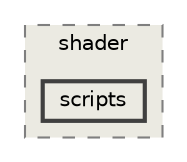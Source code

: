 digraph "C:/playground/Unity/Softwareprojekt_VR-Reaktor-Leitwarte/Assets/Skripte/shader/scripts"
{
 // LATEX_PDF_SIZE
  bgcolor="transparent";
  edge [fontname=Helvetica,fontsize=10,labelfontname=Helvetica,labelfontsize=10];
  node [fontname=Helvetica,fontsize=10,shape=box,height=0.2,width=0.4];
  compound=true
  subgraph clusterdir_be8da9449c9f741b31d47279387b6db6 {
    graph [ bgcolor="#ebeae2", pencolor="grey50", label="shader", fontname=Helvetica,fontsize=10 style="filled,dashed", URL="dir_be8da9449c9f741b31d47279387b6db6.html",tooltip=""]
  dir_7e6127582d900bd1258a125e4a7d1c8b [label="scripts", fillcolor="#ebeae2", color="grey25", style="filled,bold", URL="dir_7e6127582d900bd1258a125e4a7d1c8b.html",tooltip=""];
  }
}
